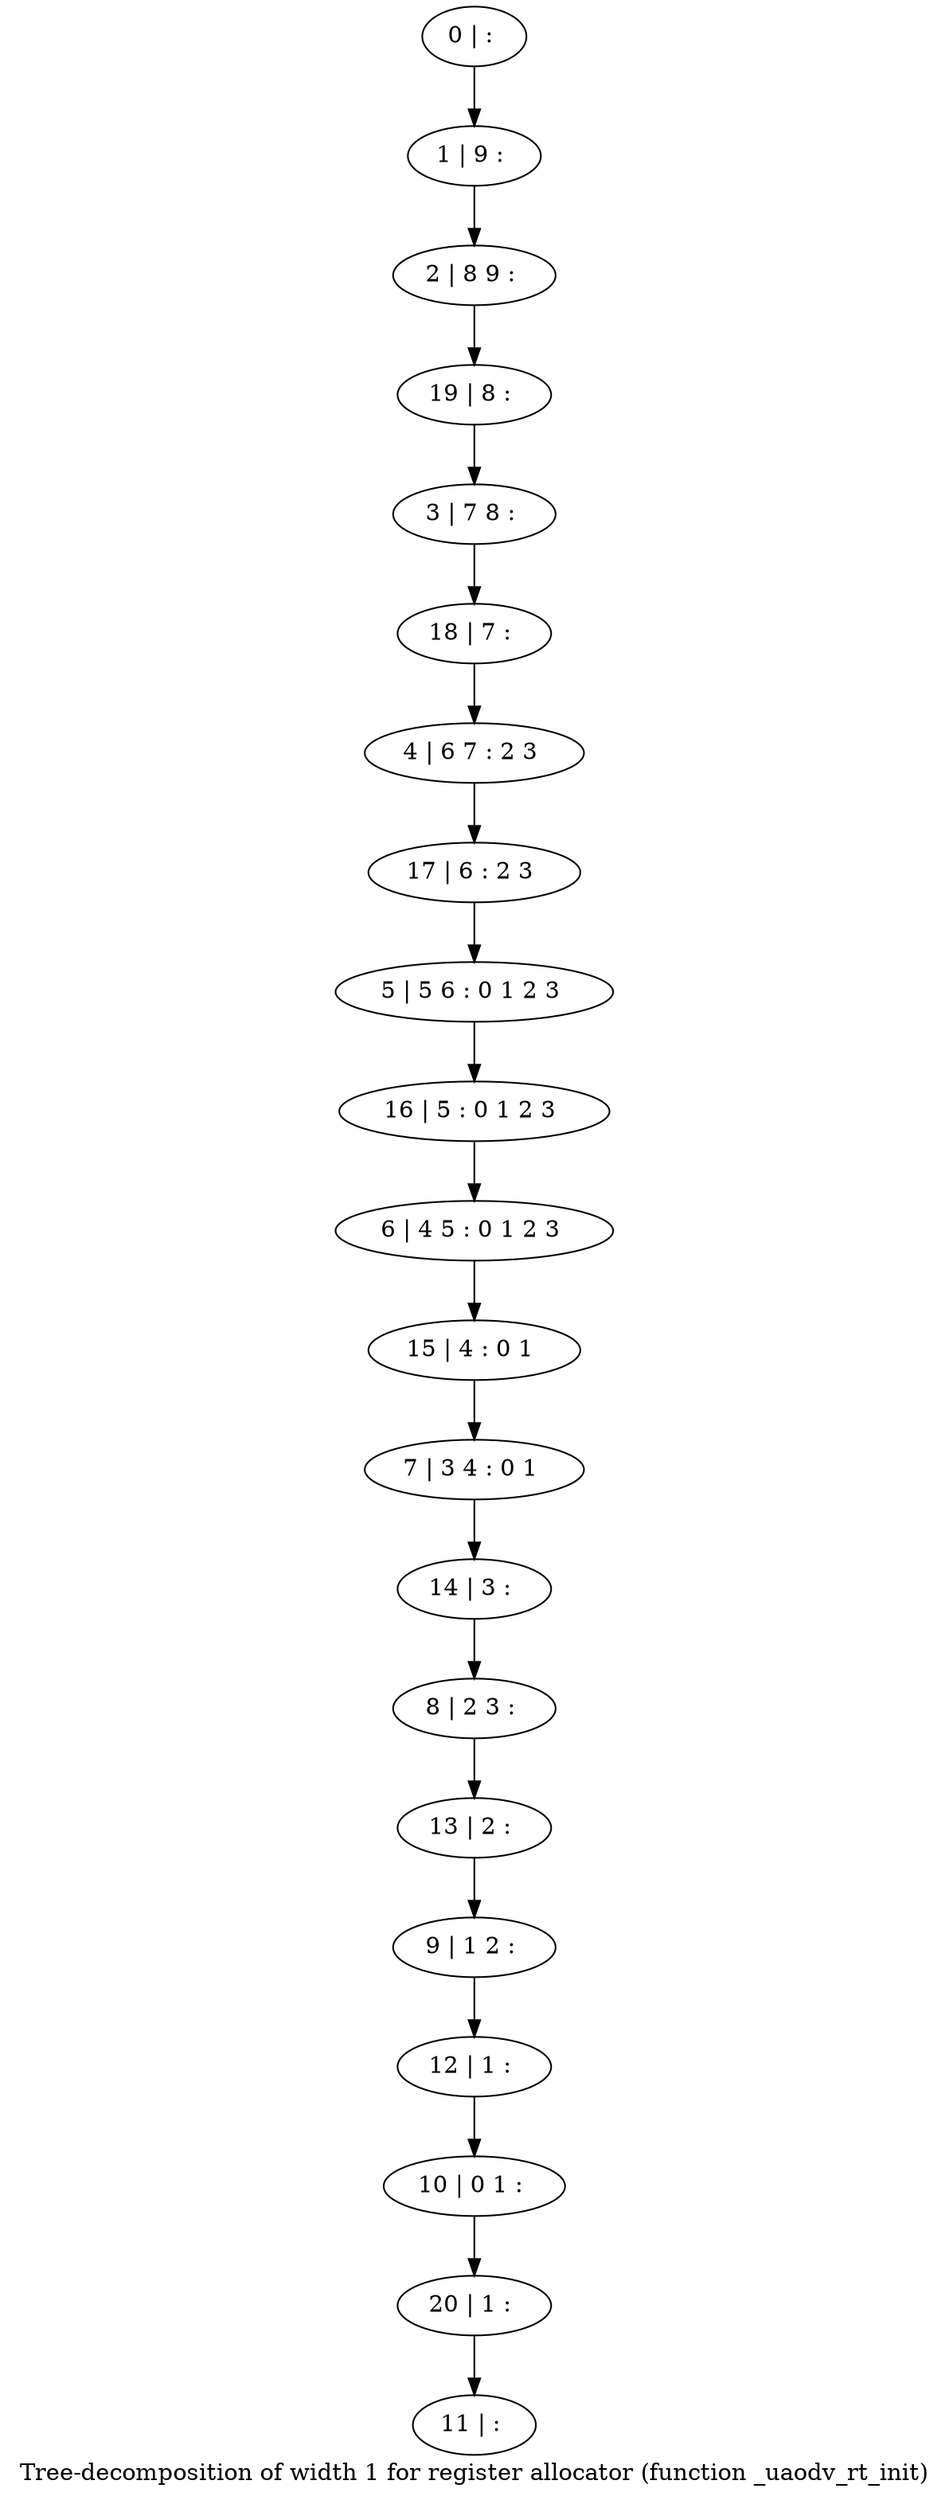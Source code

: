 digraph G {
graph [label="Tree-decomposition of width 1 for register allocator (function _uaodv_rt_init)"]
0[label="0 | : "];
1[label="1 | 9 : "];
2[label="2 | 8 9 : "];
3[label="3 | 7 8 : "];
4[label="4 | 6 7 : 2 3 "];
5[label="5 | 5 6 : 0 1 2 3 "];
6[label="6 | 4 5 : 0 1 2 3 "];
7[label="7 | 3 4 : 0 1 "];
8[label="8 | 2 3 : "];
9[label="9 | 1 2 : "];
10[label="10 | 0 1 : "];
11[label="11 | : "];
12[label="12 | 1 : "];
13[label="13 | 2 : "];
14[label="14 | 3 : "];
15[label="15 | 4 : 0 1 "];
16[label="16 | 5 : 0 1 2 3 "];
17[label="17 | 6 : 2 3 "];
18[label="18 | 7 : "];
19[label="19 | 8 : "];
20[label="20 | 1 : "];
0->1 ;
1->2 ;
12->10 ;
9->12 ;
13->9 ;
8->13 ;
14->8 ;
7->14 ;
15->7 ;
6->15 ;
16->6 ;
5->16 ;
17->5 ;
4->17 ;
18->4 ;
3->18 ;
19->3 ;
2->19 ;
20->11 ;
10->20 ;
}
